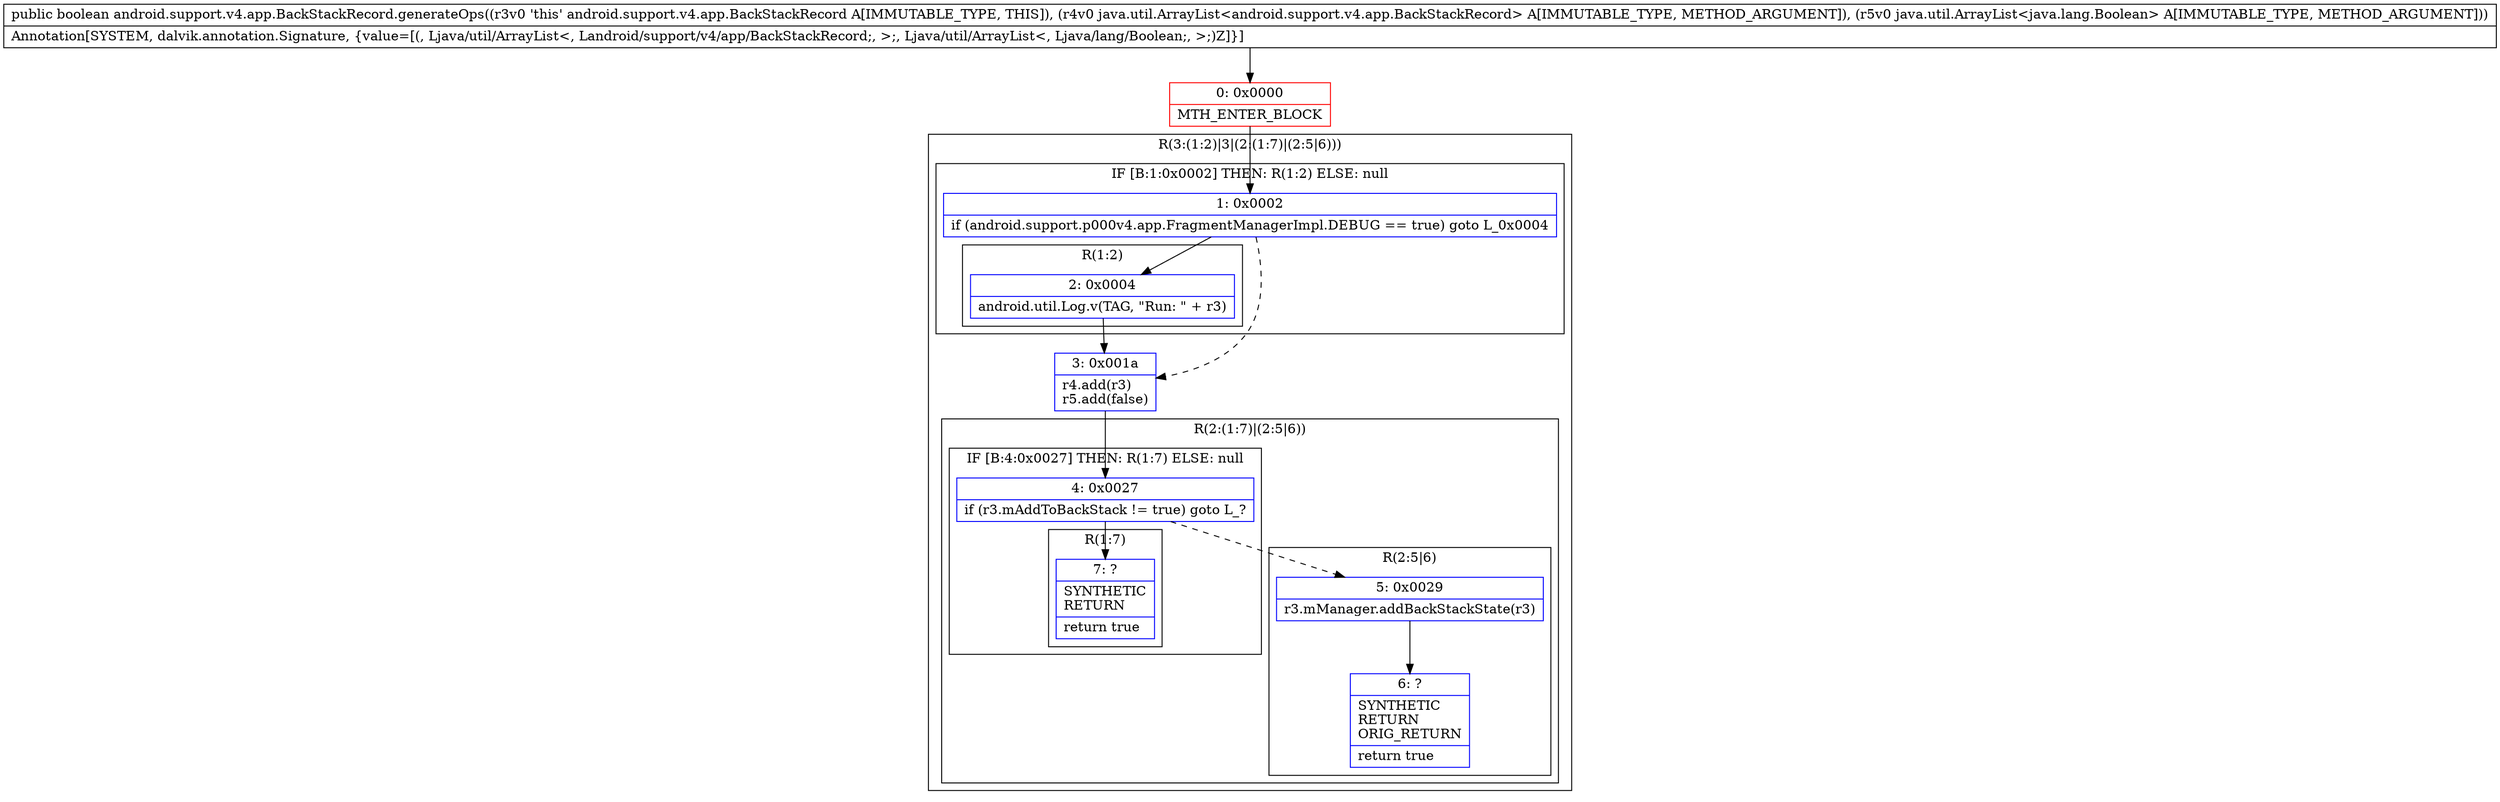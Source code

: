 digraph "CFG forandroid.support.v4.app.BackStackRecord.generateOps(Ljava\/util\/ArrayList;Ljava\/util\/ArrayList;)Z" {
subgraph cluster_Region_910552931 {
label = "R(3:(1:2)|3|(2:(1:7)|(2:5|6)))";
node [shape=record,color=blue];
subgraph cluster_IfRegion_1873257703 {
label = "IF [B:1:0x0002] THEN: R(1:2) ELSE: null";
node [shape=record,color=blue];
Node_1 [shape=record,label="{1\:\ 0x0002|if (android.support.p000v4.app.FragmentManagerImpl.DEBUG == true) goto L_0x0004\l}"];
subgraph cluster_Region_931119293 {
label = "R(1:2)";
node [shape=record,color=blue];
Node_2 [shape=record,label="{2\:\ 0x0004|android.util.Log.v(TAG, \"Run: \" + r3)\l}"];
}
}
Node_3 [shape=record,label="{3\:\ 0x001a|r4.add(r3)\lr5.add(false)\l}"];
subgraph cluster_Region_1655382914 {
label = "R(2:(1:7)|(2:5|6))";
node [shape=record,color=blue];
subgraph cluster_IfRegion_2064447043 {
label = "IF [B:4:0x0027] THEN: R(1:7) ELSE: null";
node [shape=record,color=blue];
Node_4 [shape=record,label="{4\:\ 0x0027|if (r3.mAddToBackStack != true) goto L_?\l}"];
subgraph cluster_Region_702473561 {
label = "R(1:7)";
node [shape=record,color=blue];
Node_7 [shape=record,label="{7\:\ ?|SYNTHETIC\lRETURN\l|return true\l}"];
}
}
subgraph cluster_Region_1626190583 {
label = "R(2:5|6)";
node [shape=record,color=blue];
Node_5 [shape=record,label="{5\:\ 0x0029|r3.mManager.addBackStackState(r3)\l}"];
Node_6 [shape=record,label="{6\:\ ?|SYNTHETIC\lRETURN\lORIG_RETURN\l|return true\l}"];
}
}
}
Node_0 [shape=record,color=red,label="{0\:\ 0x0000|MTH_ENTER_BLOCK\l}"];
MethodNode[shape=record,label="{public boolean android.support.v4.app.BackStackRecord.generateOps((r3v0 'this' android.support.v4.app.BackStackRecord A[IMMUTABLE_TYPE, THIS]), (r4v0 java.util.ArrayList\<android.support.v4.app.BackStackRecord\> A[IMMUTABLE_TYPE, METHOD_ARGUMENT]), (r5v0 java.util.ArrayList\<java.lang.Boolean\> A[IMMUTABLE_TYPE, METHOD_ARGUMENT]))  | Annotation[SYSTEM, dalvik.annotation.Signature, \{value=[(, Ljava\/util\/ArrayList\<, Landroid\/support\/v4\/app\/BackStackRecord;, \>;, Ljava\/util\/ArrayList\<, Ljava\/lang\/Boolean;, \>;)Z]\}]\l}"];
MethodNode -> Node_0;
Node_1 -> Node_2;
Node_1 -> Node_3[style=dashed];
Node_2 -> Node_3;
Node_3 -> Node_4;
Node_4 -> Node_5[style=dashed];
Node_4 -> Node_7;
Node_5 -> Node_6;
Node_0 -> Node_1;
}

